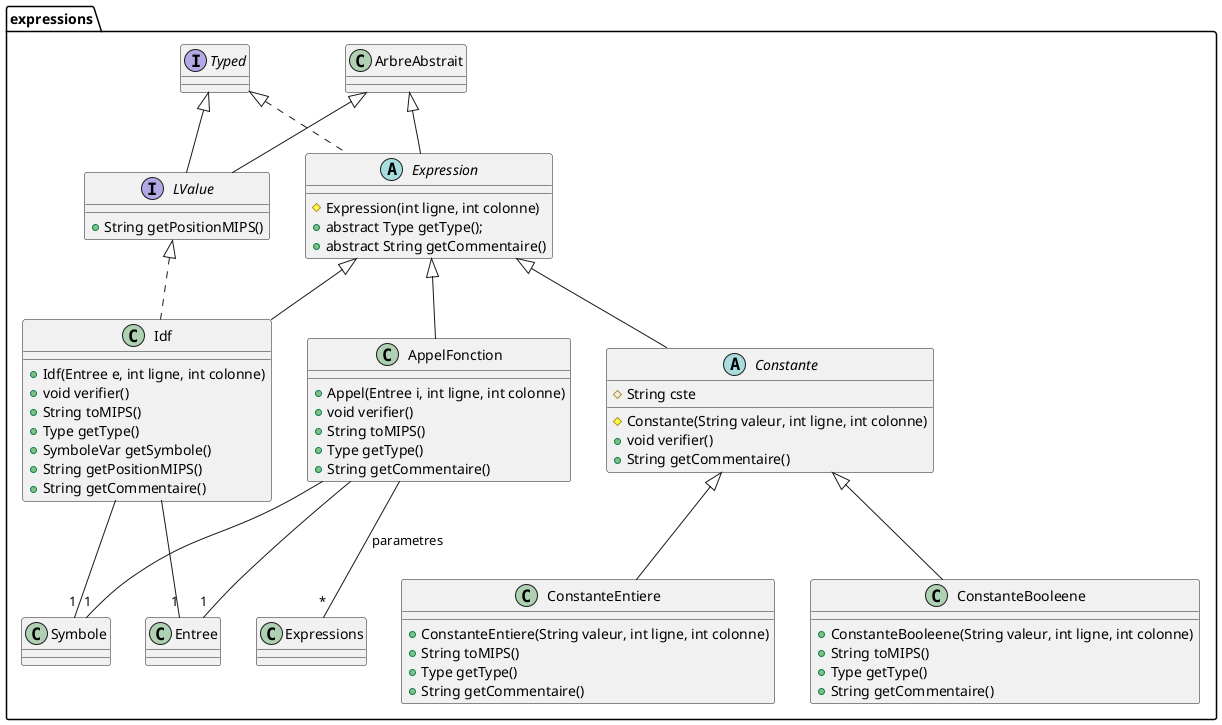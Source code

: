 @startuml
package expressions {
	class AppelFonction extends Expression {
		+ Appel(Entree i, int ligne, int colonne)
		+ void verifier()
		+ String toMIPS()
		+ Type getType()
		+ String getCommentaire()
	}
	AppelFonction --"1" Entree
	AppelFonction --"1" Symbole
	AppelFonction --"*" Expressions : parametres



	abstract class Constante extends Expression {
		# String cste
		# Constante(String valeur, int ligne, int colonne)
		+ void verifier()
		+ String getCommentaire()
	}

	class ConstanteBooleene extends Constante {
		+ ConstanteBooleene(String valeur, int ligne, int colonne)
		+ String toMIPS()
		+ Type getType()
		+ String getCommentaire()
	}

	class ConstanteEntiere extends Constante {
		+ ConstanteEntiere(String valeur, int ligne, int colonne)
		+ String toMIPS()
		+ Type getType()
		+ String getCommentaire()
	}


	abstract class Expression extends ArbreAbstrait implements Typed{
		# Expression(int ligne, int colonne)
		+ abstract Type getType();
		+ abstract String getCommentaire()
	}

	class Idf extends Expression implements LValue {
		+ Idf(Entree e, int ligne, int colonne)
		+ void verifier()
		+ String toMIPS()
		+ Type getType()
		+ SymboleVar getSymbole()
		+ String getPositionMIPS()
		+ String getCommentaire()
	}
	Idf --"1" Symbole
	Idf --"1" Entree

	interface LValue extends ArbreAbstrait implements Typed {
		+ String getPositionMIPS()
	}


}
@enduml